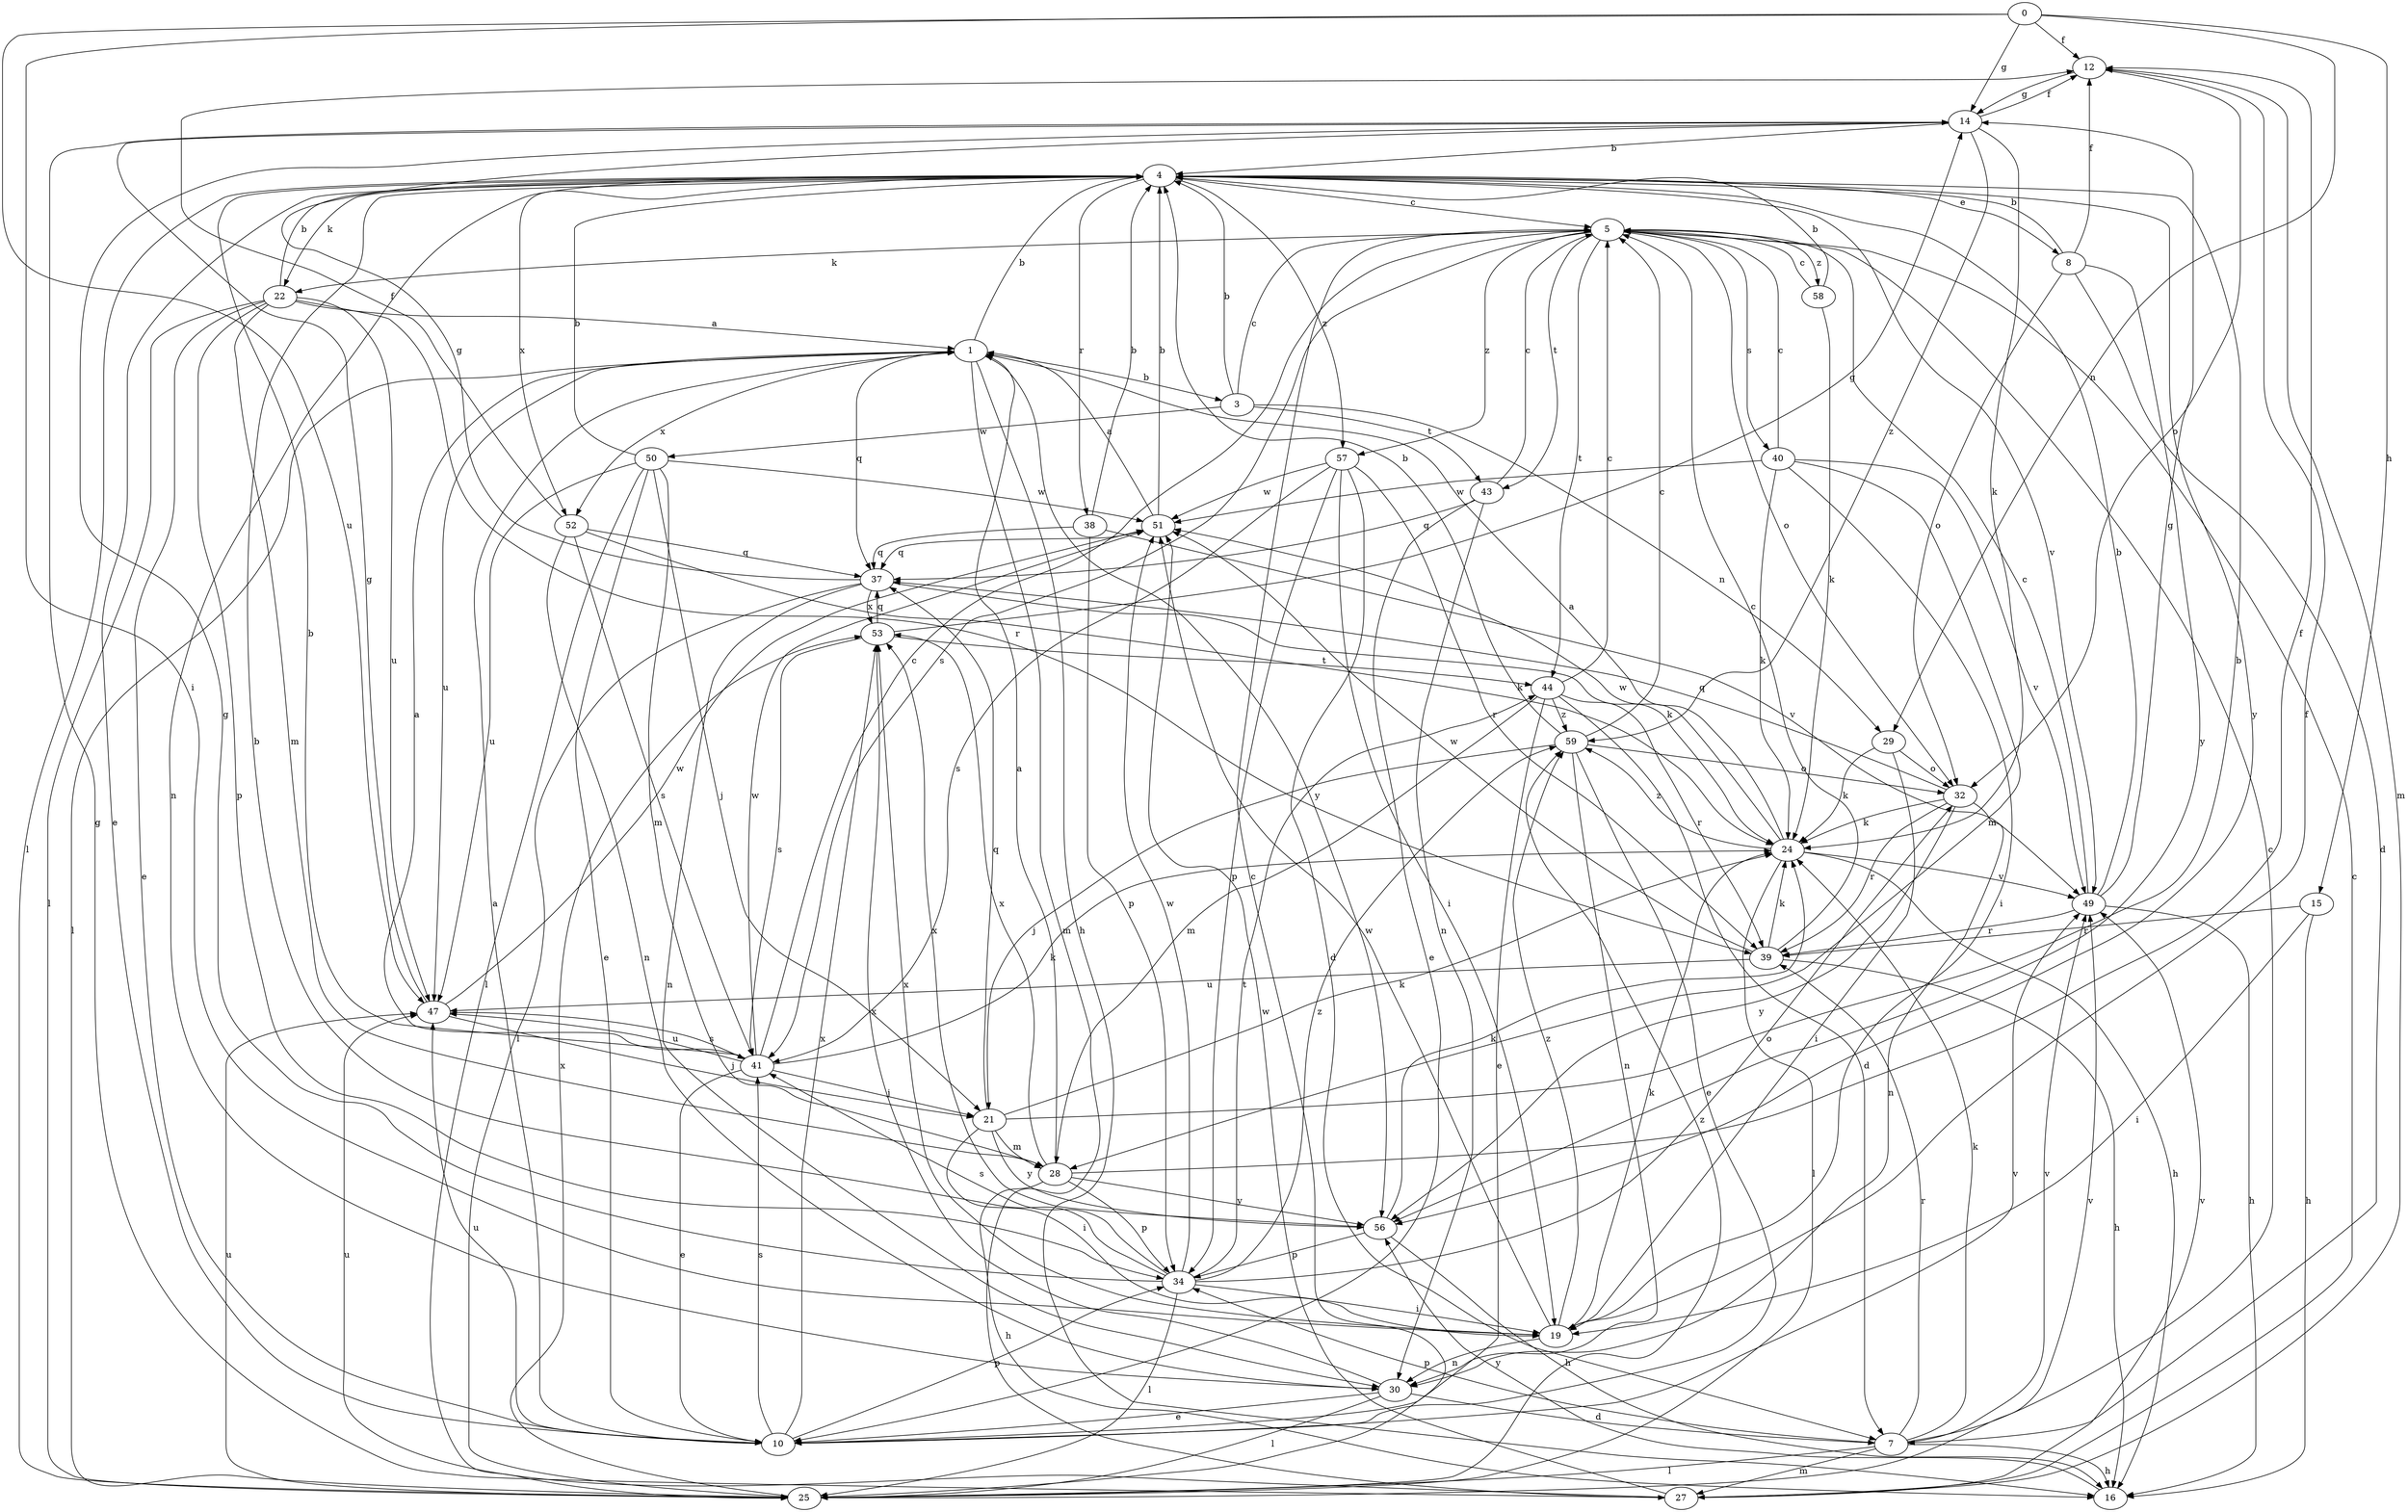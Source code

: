 strict digraph  {
0;
1;
3;
4;
5;
7;
8;
10;
12;
14;
15;
16;
19;
21;
22;
24;
25;
27;
28;
29;
30;
32;
34;
37;
38;
39;
40;
41;
43;
44;
47;
49;
50;
51;
52;
53;
56;
57;
58;
59;
0 -> 12  [label=f];
0 -> 14  [label=g];
0 -> 15  [label=h];
0 -> 19  [label=i];
0 -> 29  [label=n];
0 -> 47  [label=u];
1 -> 3  [label=b];
1 -> 4  [label=b];
1 -> 16  [label=h];
1 -> 25  [label=l];
1 -> 27  [label=m];
1 -> 37  [label=q];
1 -> 47  [label=u];
1 -> 52  [label=x];
1 -> 56  [label=y];
3 -> 4  [label=b];
3 -> 5  [label=c];
3 -> 29  [label=n];
3 -> 43  [label=t];
3 -> 50  [label=w];
4 -> 5  [label=c];
4 -> 8  [label=e];
4 -> 10  [label=e];
4 -> 22  [label=k];
4 -> 25  [label=l];
4 -> 30  [label=n];
4 -> 38  [label=r];
4 -> 49  [label=v];
4 -> 52  [label=x];
4 -> 56  [label=y];
4 -> 57  [label=z];
5 -> 22  [label=k];
5 -> 32  [label=o];
5 -> 40  [label=s];
5 -> 41  [label=s];
5 -> 43  [label=t];
5 -> 44  [label=t];
5 -> 57  [label=z];
5 -> 58  [label=z];
7 -> 5  [label=c];
7 -> 16  [label=h];
7 -> 24  [label=k];
7 -> 25  [label=l];
7 -> 27  [label=m];
7 -> 34  [label=p];
7 -> 39  [label=r];
7 -> 49  [label=v];
8 -> 4  [label=b];
8 -> 7  [label=d];
8 -> 12  [label=f];
8 -> 32  [label=o];
8 -> 56  [label=y];
10 -> 1  [label=a];
10 -> 34  [label=p];
10 -> 41  [label=s];
10 -> 47  [label=u];
10 -> 49  [label=v];
10 -> 53  [label=x];
12 -> 14  [label=g];
12 -> 27  [label=m];
12 -> 32  [label=o];
14 -> 4  [label=b];
14 -> 12  [label=f];
14 -> 24  [label=k];
14 -> 59  [label=z];
15 -> 16  [label=h];
15 -> 19  [label=i];
15 -> 39  [label=r];
16 -> 56  [label=y];
19 -> 12  [label=f];
19 -> 24  [label=k];
19 -> 30  [label=n];
19 -> 51  [label=w];
19 -> 53  [label=x];
19 -> 59  [label=z];
21 -> 4  [label=b];
21 -> 19  [label=i];
21 -> 24  [label=k];
21 -> 28  [label=m];
21 -> 37  [label=q];
21 -> 56  [label=y];
22 -> 1  [label=a];
22 -> 4  [label=b];
22 -> 10  [label=e];
22 -> 25  [label=l];
22 -> 28  [label=m];
22 -> 34  [label=p];
22 -> 39  [label=r];
22 -> 47  [label=u];
24 -> 1  [label=a];
24 -> 16  [label=h];
24 -> 25  [label=l];
24 -> 49  [label=v];
24 -> 51  [label=w];
24 -> 59  [label=z];
25 -> 5  [label=c];
25 -> 47  [label=u];
25 -> 49  [label=v];
25 -> 53  [label=x];
25 -> 59  [label=z];
27 -> 5  [label=c];
27 -> 14  [label=g];
27 -> 47  [label=u];
27 -> 49  [label=v];
27 -> 51  [label=w];
28 -> 1  [label=a];
28 -> 12  [label=f];
28 -> 16  [label=h];
28 -> 34  [label=p];
28 -> 53  [label=x];
28 -> 56  [label=y];
29 -> 19  [label=i];
29 -> 24  [label=k];
29 -> 32  [label=o];
30 -> 7  [label=d];
30 -> 10  [label=e];
30 -> 25  [label=l];
30 -> 53  [label=x];
32 -> 24  [label=k];
32 -> 30  [label=n];
32 -> 37  [label=q];
32 -> 39  [label=r];
32 -> 56  [label=y];
34 -> 4  [label=b];
34 -> 14  [label=g];
34 -> 19  [label=i];
34 -> 25  [label=l];
34 -> 32  [label=o];
34 -> 41  [label=s];
34 -> 44  [label=t];
34 -> 51  [label=w];
34 -> 59  [label=z];
37 -> 14  [label=g];
37 -> 24  [label=k];
37 -> 25  [label=l];
37 -> 30  [label=n];
37 -> 53  [label=x];
38 -> 4  [label=b];
38 -> 34  [label=p];
38 -> 37  [label=q];
38 -> 49  [label=v];
39 -> 5  [label=c];
39 -> 16  [label=h];
39 -> 24  [label=k];
39 -> 47  [label=u];
39 -> 51  [label=w];
40 -> 5  [label=c];
40 -> 19  [label=i];
40 -> 24  [label=k];
40 -> 28  [label=m];
40 -> 49  [label=v];
40 -> 51  [label=w];
41 -> 1  [label=a];
41 -> 4  [label=b];
41 -> 5  [label=c];
41 -> 10  [label=e];
41 -> 21  [label=j];
41 -> 24  [label=k];
41 -> 47  [label=u];
41 -> 51  [label=w];
43 -> 5  [label=c];
43 -> 10  [label=e];
43 -> 30  [label=n];
43 -> 37  [label=q];
44 -> 5  [label=c];
44 -> 7  [label=d];
44 -> 10  [label=e];
44 -> 28  [label=m];
44 -> 39  [label=r];
44 -> 59  [label=z];
47 -> 14  [label=g];
47 -> 21  [label=j];
47 -> 41  [label=s];
47 -> 51  [label=w];
49 -> 4  [label=b];
49 -> 5  [label=c];
49 -> 14  [label=g];
49 -> 16  [label=h];
49 -> 39  [label=r];
50 -> 4  [label=b];
50 -> 10  [label=e];
50 -> 21  [label=j];
50 -> 25  [label=l];
50 -> 28  [label=m];
50 -> 47  [label=u];
50 -> 51  [label=w];
51 -> 1  [label=a];
51 -> 4  [label=b];
51 -> 37  [label=q];
52 -> 12  [label=f];
52 -> 24  [label=k];
52 -> 30  [label=n];
52 -> 37  [label=q];
52 -> 41  [label=s];
53 -> 14  [label=g];
53 -> 37  [label=q];
53 -> 41  [label=s];
53 -> 44  [label=t];
56 -> 16  [label=h];
56 -> 24  [label=k];
56 -> 34  [label=p];
56 -> 53  [label=x];
57 -> 7  [label=d];
57 -> 19  [label=i];
57 -> 34  [label=p];
57 -> 39  [label=r];
57 -> 41  [label=s];
57 -> 51  [label=w];
58 -> 4  [label=b];
58 -> 5  [label=c];
58 -> 24  [label=k];
59 -> 4  [label=b];
59 -> 5  [label=c];
59 -> 10  [label=e];
59 -> 21  [label=j];
59 -> 30  [label=n];
59 -> 32  [label=o];
}
